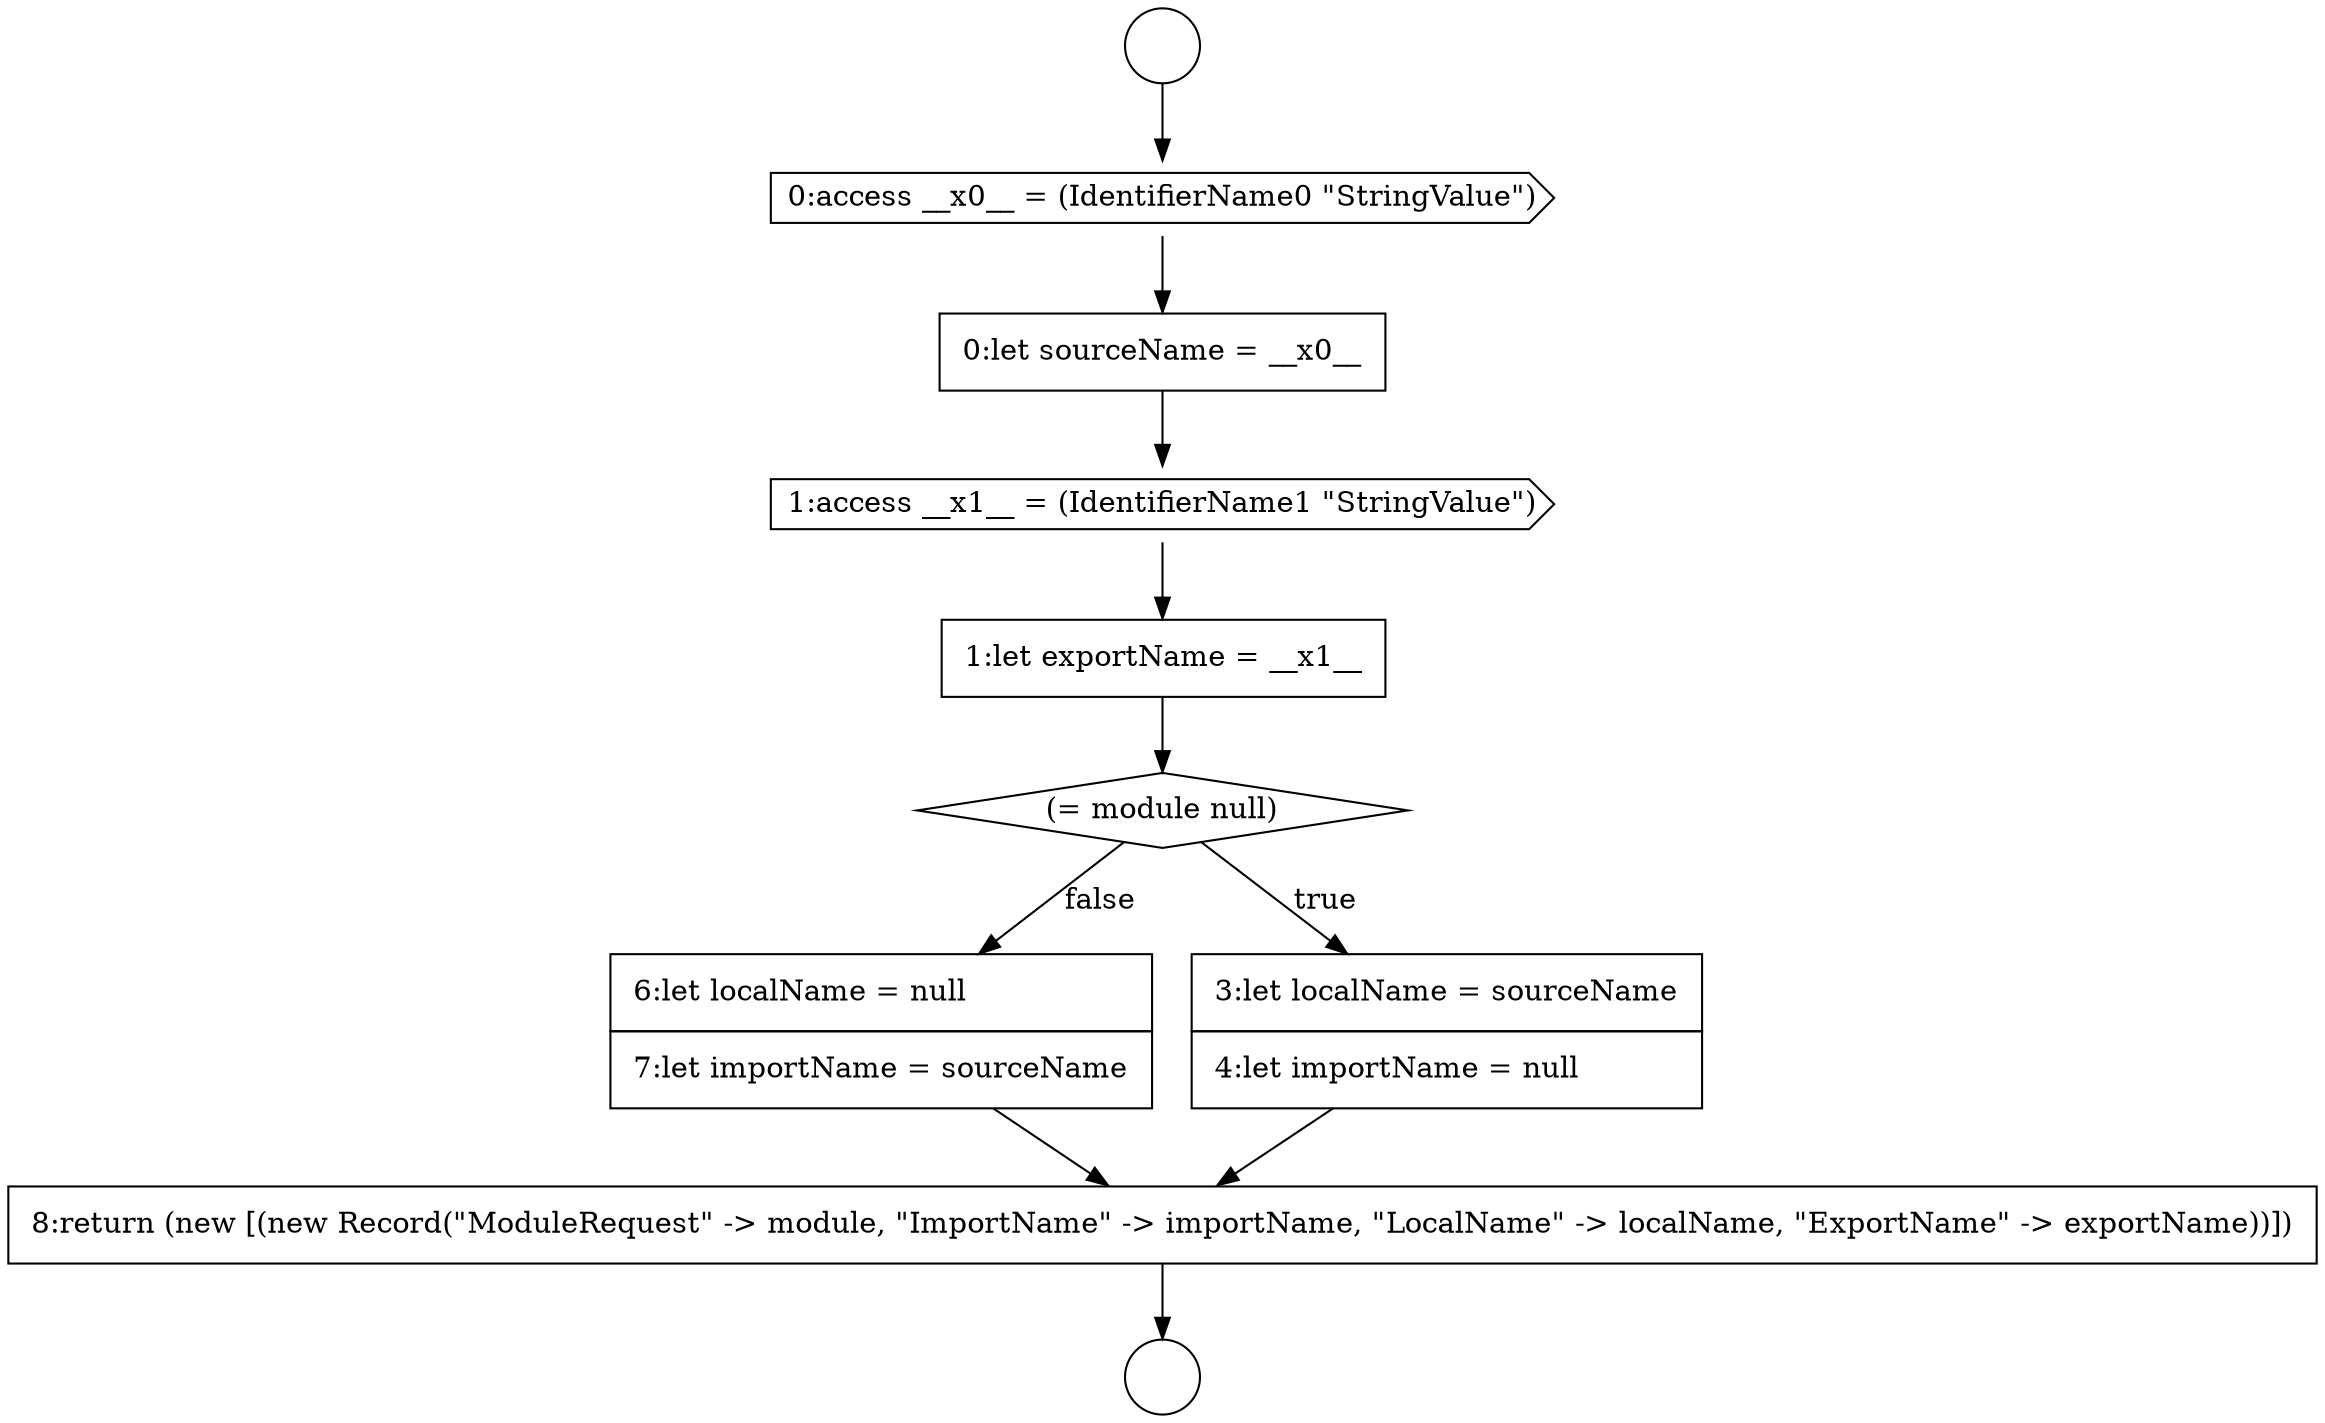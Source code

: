 digraph {
  node9869 [shape=cds, label=<<font color="black">0:access __x0__ = (IdentifierName0 &quot;StringValue&quot;)</font>> color="black" fillcolor="white" style=filled]
  node9875 [shape=none, margin=0, label=<<font color="black">
    <table border="0" cellborder="1" cellspacing="0" cellpadding="10">
      <tr><td align="left">6:let localName = null</td></tr>
      <tr><td align="left">7:let importName = sourceName</td></tr>
    </table>
  </font>> color="black" fillcolor="white" style=filled]
  node9868 [shape=circle label=" " color="black" fillcolor="white" style=filled]
  node9872 [shape=none, margin=0, label=<<font color="black">
    <table border="0" cellborder="1" cellspacing="0" cellpadding="10">
      <tr><td align="left">1:let exportName = __x1__</td></tr>
    </table>
  </font>> color="black" fillcolor="white" style=filled]
  node9867 [shape=circle label=" " color="black" fillcolor="white" style=filled]
  node9876 [shape=none, margin=0, label=<<font color="black">
    <table border="0" cellborder="1" cellspacing="0" cellpadding="10">
      <tr><td align="left">8:return (new [(new Record(&quot;ModuleRequest&quot; -&gt; module, &quot;ImportName&quot; -&gt; importName, &quot;LocalName&quot; -&gt; localName, &quot;ExportName&quot; -&gt; exportName))])</td></tr>
    </table>
  </font>> color="black" fillcolor="white" style=filled]
  node9874 [shape=none, margin=0, label=<<font color="black">
    <table border="0" cellborder="1" cellspacing="0" cellpadding="10">
      <tr><td align="left">3:let localName = sourceName</td></tr>
      <tr><td align="left">4:let importName = null</td></tr>
    </table>
  </font>> color="black" fillcolor="white" style=filled]
  node9870 [shape=none, margin=0, label=<<font color="black">
    <table border="0" cellborder="1" cellspacing="0" cellpadding="10">
      <tr><td align="left">0:let sourceName = __x0__</td></tr>
    </table>
  </font>> color="black" fillcolor="white" style=filled]
  node9873 [shape=diamond, label=<<font color="black">(= module null)</font>> color="black" fillcolor="white" style=filled]
  node9871 [shape=cds, label=<<font color="black">1:access __x1__ = (IdentifierName1 &quot;StringValue&quot;)</font>> color="black" fillcolor="white" style=filled]
  node9872 -> node9873 [ color="black"]
  node9867 -> node9869 [ color="black"]
  node9869 -> node9870 [ color="black"]
  node9871 -> node9872 [ color="black"]
  node9873 -> node9874 [label=<<font color="black">true</font>> color="black"]
  node9873 -> node9875 [label=<<font color="black">false</font>> color="black"]
  node9875 -> node9876 [ color="black"]
  node9870 -> node9871 [ color="black"]
  node9874 -> node9876 [ color="black"]
  node9876 -> node9868 [ color="black"]
}
